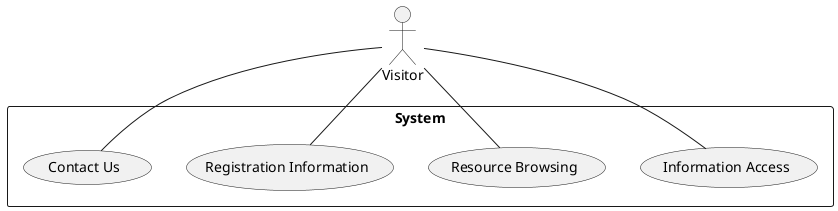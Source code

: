 @startuml
actor "Visitor" as Visitor

rectangle "System" {
    Visitor -- (Information Access)
    Visitor -- (Resource Browsing)
    Visitor -- (Registration Information)
    Visitor -- (Contact Us)
}
@enduml
